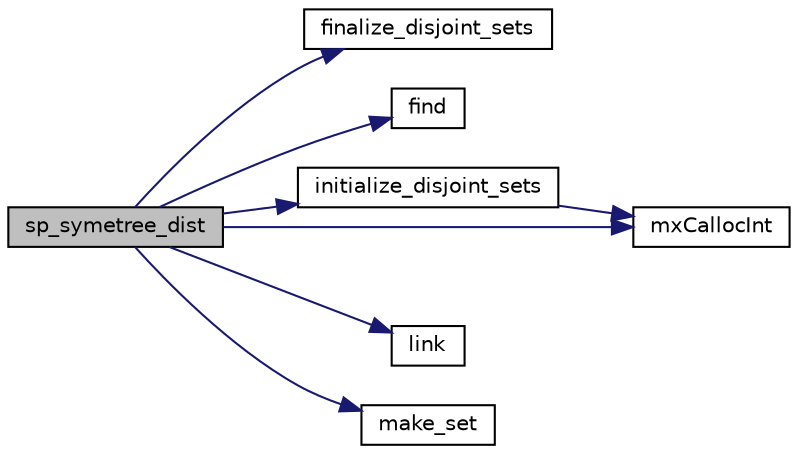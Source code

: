 digraph "sp_symetree_dist"
{
 // LATEX_PDF_SIZE
  edge [fontname="Helvetica",fontsize="10",labelfontname="Helvetica",labelfontsize="10"];
  node [fontname="Helvetica",fontsize="10",shape=record];
  rankdir="LR";
  Node1 [label="sp_symetree_dist",height=0.2,width=0.4,color="black", fillcolor="grey75", style="filled", fontcolor="black",tooltip="Symmetric elimination tree."];
  Node1 -> Node2 [color="midnightblue",fontsize="10",style="solid",fontname="Helvetica"];
  Node2 [label="finalize_disjoint_sets",height=0.2,width=0.4,color="black", fillcolor="white", style="filled",URL="$etree_8c.html#abad4cd1b1b49bb4f4376b86df9f16678",tooltip=" "];
  Node1 -> Node3 [color="midnightblue",fontsize="10",style="solid",fontname="Helvetica"];
  Node3 [label="find",height=0.2,width=0.4,color="black", fillcolor="white", style="filled",URL="$etree_8c.html#ab900706809c6bb3453ebc5da35073e65",tooltip=" "];
  Node1 -> Node4 [color="midnightblue",fontsize="10",style="solid",fontname="Helvetica"];
  Node4 [label="initialize_disjoint_sets",height=0.2,width=0.4,color="black", fillcolor="white", style="filled",URL="$etree_8c.html#ad9d63fb23608d88bbb35c29eff910f84",tooltip=" "];
  Node4 -> Node5 [color="midnightblue",fontsize="10",style="solid",fontname="Helvetica"];
  Node5 [label="mxCallocInt",height=0.2,width=0.4,color="black", fillcolor="white", style="filled",URL="$etree_8c.html#af6da4546027f9610b8870d6304e4298c",tooltip=" "];
  Node1 -> Node6 [color="midnightblue",fontsize="10",style="solid",fontname="Helvetica"];
  Node6 [label="link",height=0.2,width=0.4,color="black", fillcolor="white", style="filled",URL="$etree_8c.html#a52d3a5ef560c576ea63685fa10957075",tooltip=" "];
  Node1 -> Node7 [color="midnightblue",fontsize="10",style="solid",fontname="Helvetica"];
  Node7 [label="make_set",height=0.2,width=0.4,color="black", fillcolor="white", style="filled",URL="$etree_8c.html#aaff6e388c66efcc5a057fc6f3ffa5bb6",tooltip=" "];
  Node1 -> Node5 [color="midnightblue",fontsize="10",style="solid",fontname="Helvetica"];
}
